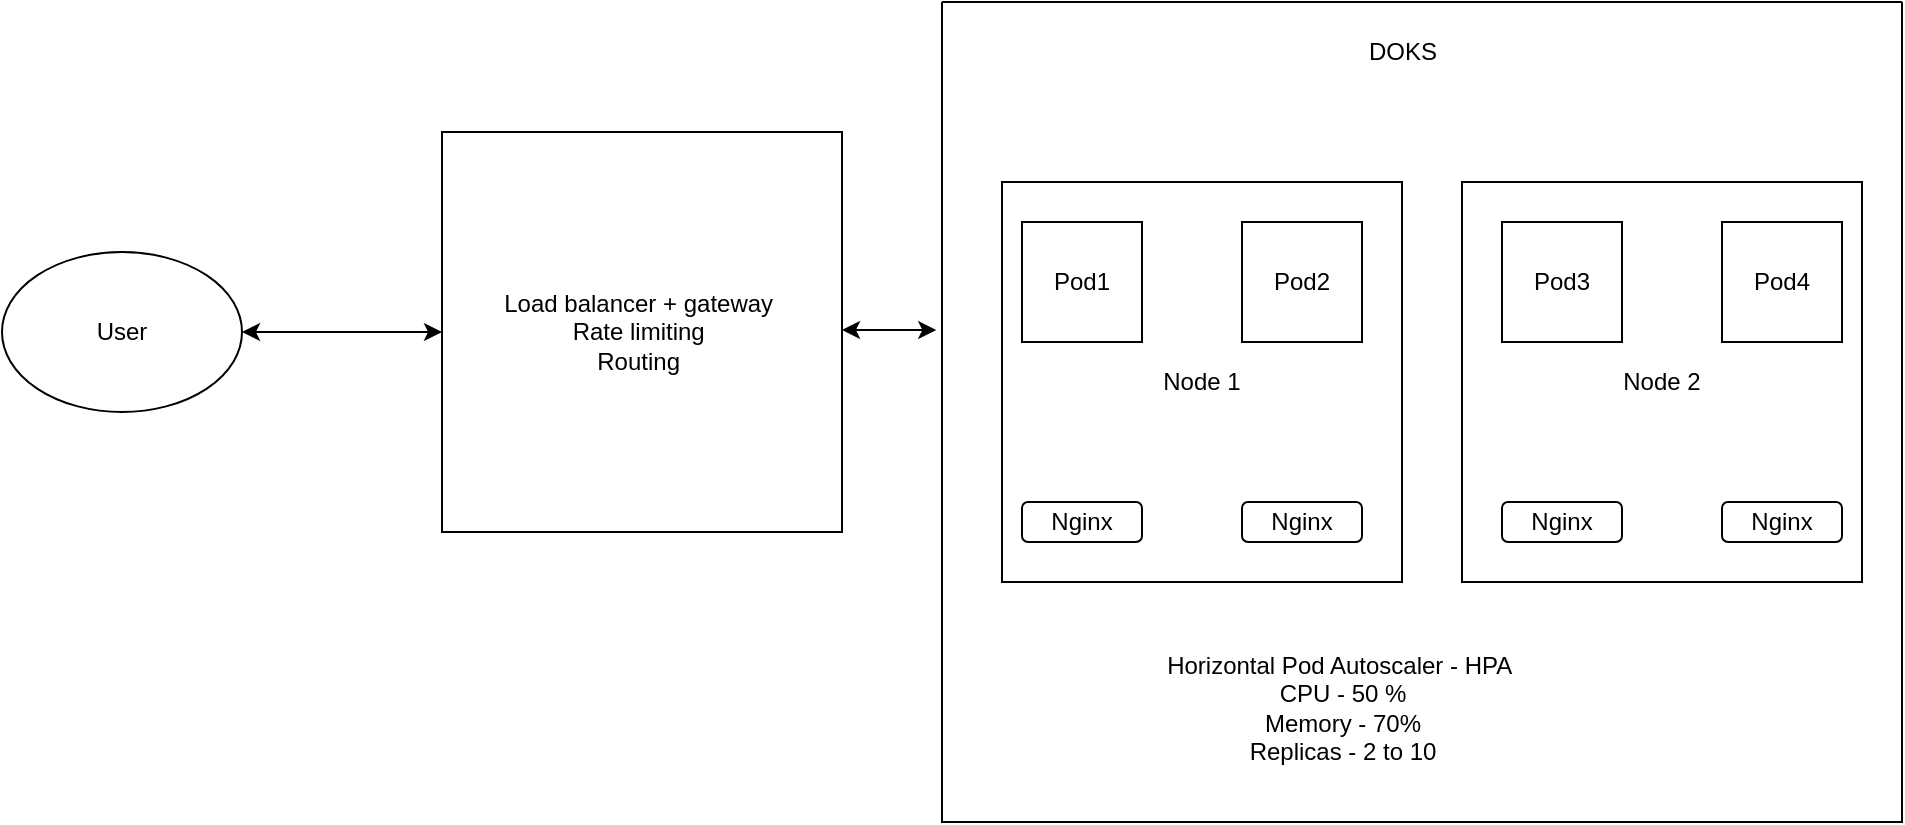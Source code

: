 <mxfile version="28.1.0">
  <diagram name="Page-1" id="9EzllwjQFQfnp1ALgU7h">
    <mxGraphModel dx="2100" dy="819" grid="1" gridSize="10" guides="1" tooltips="1" connect="1" arrows="1" fold="1" page="1" pageScale="1" pageWidth="827" pageHeight="1169" math="0" shadow="0">
      <root>
        <mxCell id="0" />
        <mxCell id="1" parent="0" />
        <mxCell id="783tKvscMJM6fg4KQwsB-2" value="User" style="ellipse;whiteSpace=wrap;html=1;" vertex="1" parent="1">
          <mxGeometry x="-60" y="545" width="120" height="80" as="geometry" />
        </mxCell>
        <mxCell id="783tKvscMJM6fg4KQwsB-4" value="" style="swimlane;startSize=0;" vertex="1" parent="1">
          <mxGeometry x="410" y="420" width="480" height="410" as="geometry" />
        </mxCell>
        <mxCell id="783tKvscMJM6fg4KQwsB-5" value="DOKS" style="text;html=1;align=center;verticalAlign=middle;resizable=0;points=[];autosize=1;strokeColor=none;fillColor=none;" vertex="1" parent="783tKvscMJM6fg4KQwsB-4">
          <mxGeometry x="200" y="10" width="60" height="30" as="geometry" />
        </mxCell>
        <mxCell id="783tKvscMJM6fg4KQwsB-7" value="Node 1" style="whiteSpace=wrap;html=1;aspect=fixed;" vertex="1" parent="783tKvscMJM6fg4KQwsB-4">
          <mxGeometry x="30" y="90" width="200" height="200" as="geometry" />
        </mxCell>
        <mxCell id="783tKvscMJM6fg4KQwsB-8" value="Node 2" style="whiteSpace=wrap;html=1;aspect=fixed;" vertex="1" parent="783tKvscMJM6fg4KQwsB-4">
          <mxGeometry x="260" y="90" width="200" height="200" as="geometry" />
        </mxCell>
        <mxCell id="783tKvscMJM6fg4KQwsB-10" value="Pod1" style="whiteSpace=wrap;html=1;aspect=fixed;" vertex="1" parent="783tKvscMJM6fg4KQwsB-4">
          <mxGeometry x="40" y="110" width="60" height="60" as="geometry" />
        </mxCell>
        <mxCell id="783tKvscMJM6fg4KQwsB-20" value="Pod4" style="whiteSpace=wrap;html=1;aspect=fixed;" vertex="1" parent="783tKvscMJM6fg4KQwsB-4">
          <mxGeometry x="390" y="110" width="60" height="60" as="geometry" />
        </mxCell>
        <mxCell id="783tKvscMJM6fg4KQwsB-19" value="Pod3" style="whiteSpace=wrap;html=1;aspect=fixed;" vertex="1" parent="783tKvscMJM6fg4KQwsB-4">
          <mxGeometry x="280" y="110" width="60" height="60" as="geometry" />
        </mxCell>
        <mxCell id="783tKvscMJM6fg4KQwsB-18" value="Pod2" style="whiteSpace=wrap;html=1;aspect=fixed;" vertex="1" parent="783tKvscMJM6fg4KQwsB-4">
          <mxGeometry x="150" y="110" width="60" height="60" as="geometry" />
        </mxCell>
        <mxCell id="783tKvscMJM6fg4KQwsB-26" value="Nginx" style="rounded=1;whiteSpace=wrap;html=1;" vertex="1" parent="783tKvscMJM6fg4KQwsB-4">
          <mxGeometry x="40" y="250" width="60" height="20" as="geometry" />
        </mxCell>
        <mxCell id="783tKvscMJM6fg4KQwsB-27" value="Nginx" style="rounded=1;whiteSpace=wrap;html=1;" vertex="1" parent="783tKvscMJM6fg4KQwsB-4">
          <mxGeometry x="150" y="250" width="60" height="20" as="geometry" />
        </mxCell>
        <mxCell id="783tKvscMJM6fg4KQwsB-28" value="Nginx" style="rounded=1;whiteSpace=wrap;html=1;" vertex="1" parent="783tKvscMJM6fg4KQwsB-4">
          <mxGeometry x="280" y="250" width="60" height="20" as="geometry" />
        </mxCell>
        <mxCell id="783tKvscMJM6fg4KQwsB-29" value="Nginx" style="rounded=1;whiteSpace=wrap;html=1;" vertex="1" parent="783tKvscMJM6fg4KQwsB-4">
          <mxGeometry x="390" y="250" width="60" height="20" as="geometry" />
        </mxCell>
        <mxCell id="783tKvscMJM6fg4KQwsB-6" value="Load balancer + gateway&amp;nbsp;&lt;div&gt;Rate limiting&amp;nbsp;&lt;/div&gt;&lt;div&gt;Routing&amp;nbsp;&lt;/div&gt;" style="whiteSpace=wrap;html=1;aspect=fixed;" vertex="1" parent="1">
          <mxGeometry x="160" y="485" width="200" height="200" as="geometry" />
        </mxCell>
        <mxCell id="783tKvscMJM6fg4KQwsB-23" value="" style="endArrow=classic;startArrow=classic;html=1;rounded=0;exitX=1;exitY=0.5;exitDx=0;exitDy=0;entryX=0;entryY=0.5;entryDx=0;entryDy=0;" edge="1" parent="1" source="783tKvscMJM6fg4KQwsB-2" target="783tKvscMJM6fg4KQwsB-6">
          <mxGeometry width="50" height="50" relative="1" as="geometry">
            <mxPoint x="480" y="710" as="sourcePoint" />
            <mxPoint x="530" y="660" as="targetPoint" />
          </mxGeometry>
        </mxCell>
        <mxCell id="783tKvscMJM6fg4KQwsB-24" value="" style="endArrow=classic;startArrow=classic;html=1;rounded=0;entryX=-0.006;entryY=0.4;entryDx=0;entryDy=0;entryPerimeter=0;" edge="1" parent="1" target="783tKvscMJM6fg4KQwsB-4">
          <mxGeometry width="50" height="50" relative="1" as="geometry">
            <mxPoint x="360" y="584" as="sourcePoint" />
            <mxPoint x="200" y="580" as="targetPoint" />
          </mxGeometry>
        </mxCell>
        <mxCell id="783tKvscMJM6fg4KQwsB-25" value="Horizontal Pod Autoscaler - HPA&amp;nbsp;&lt;div&gt;CPU - 50 %&lt;/div&gt;&lt;div&gt;Memory - 70%&lt;/div&gt;&lt;div&gt;Replicas - 2 to 10&lt;/div&gt;" style="text;html=1;align=center;verticalAlign=middle;resizable=0;points=[];autosize=1;strokeColor=none;fillColor=none;" vertex="1" parent="1">
          <mxGeometry x="510" y="738" width="200" height="70" as="geometry" />
        </mxCell>
      </root>
    </mxGraphModel>
  </diagram>
</mxfile>
